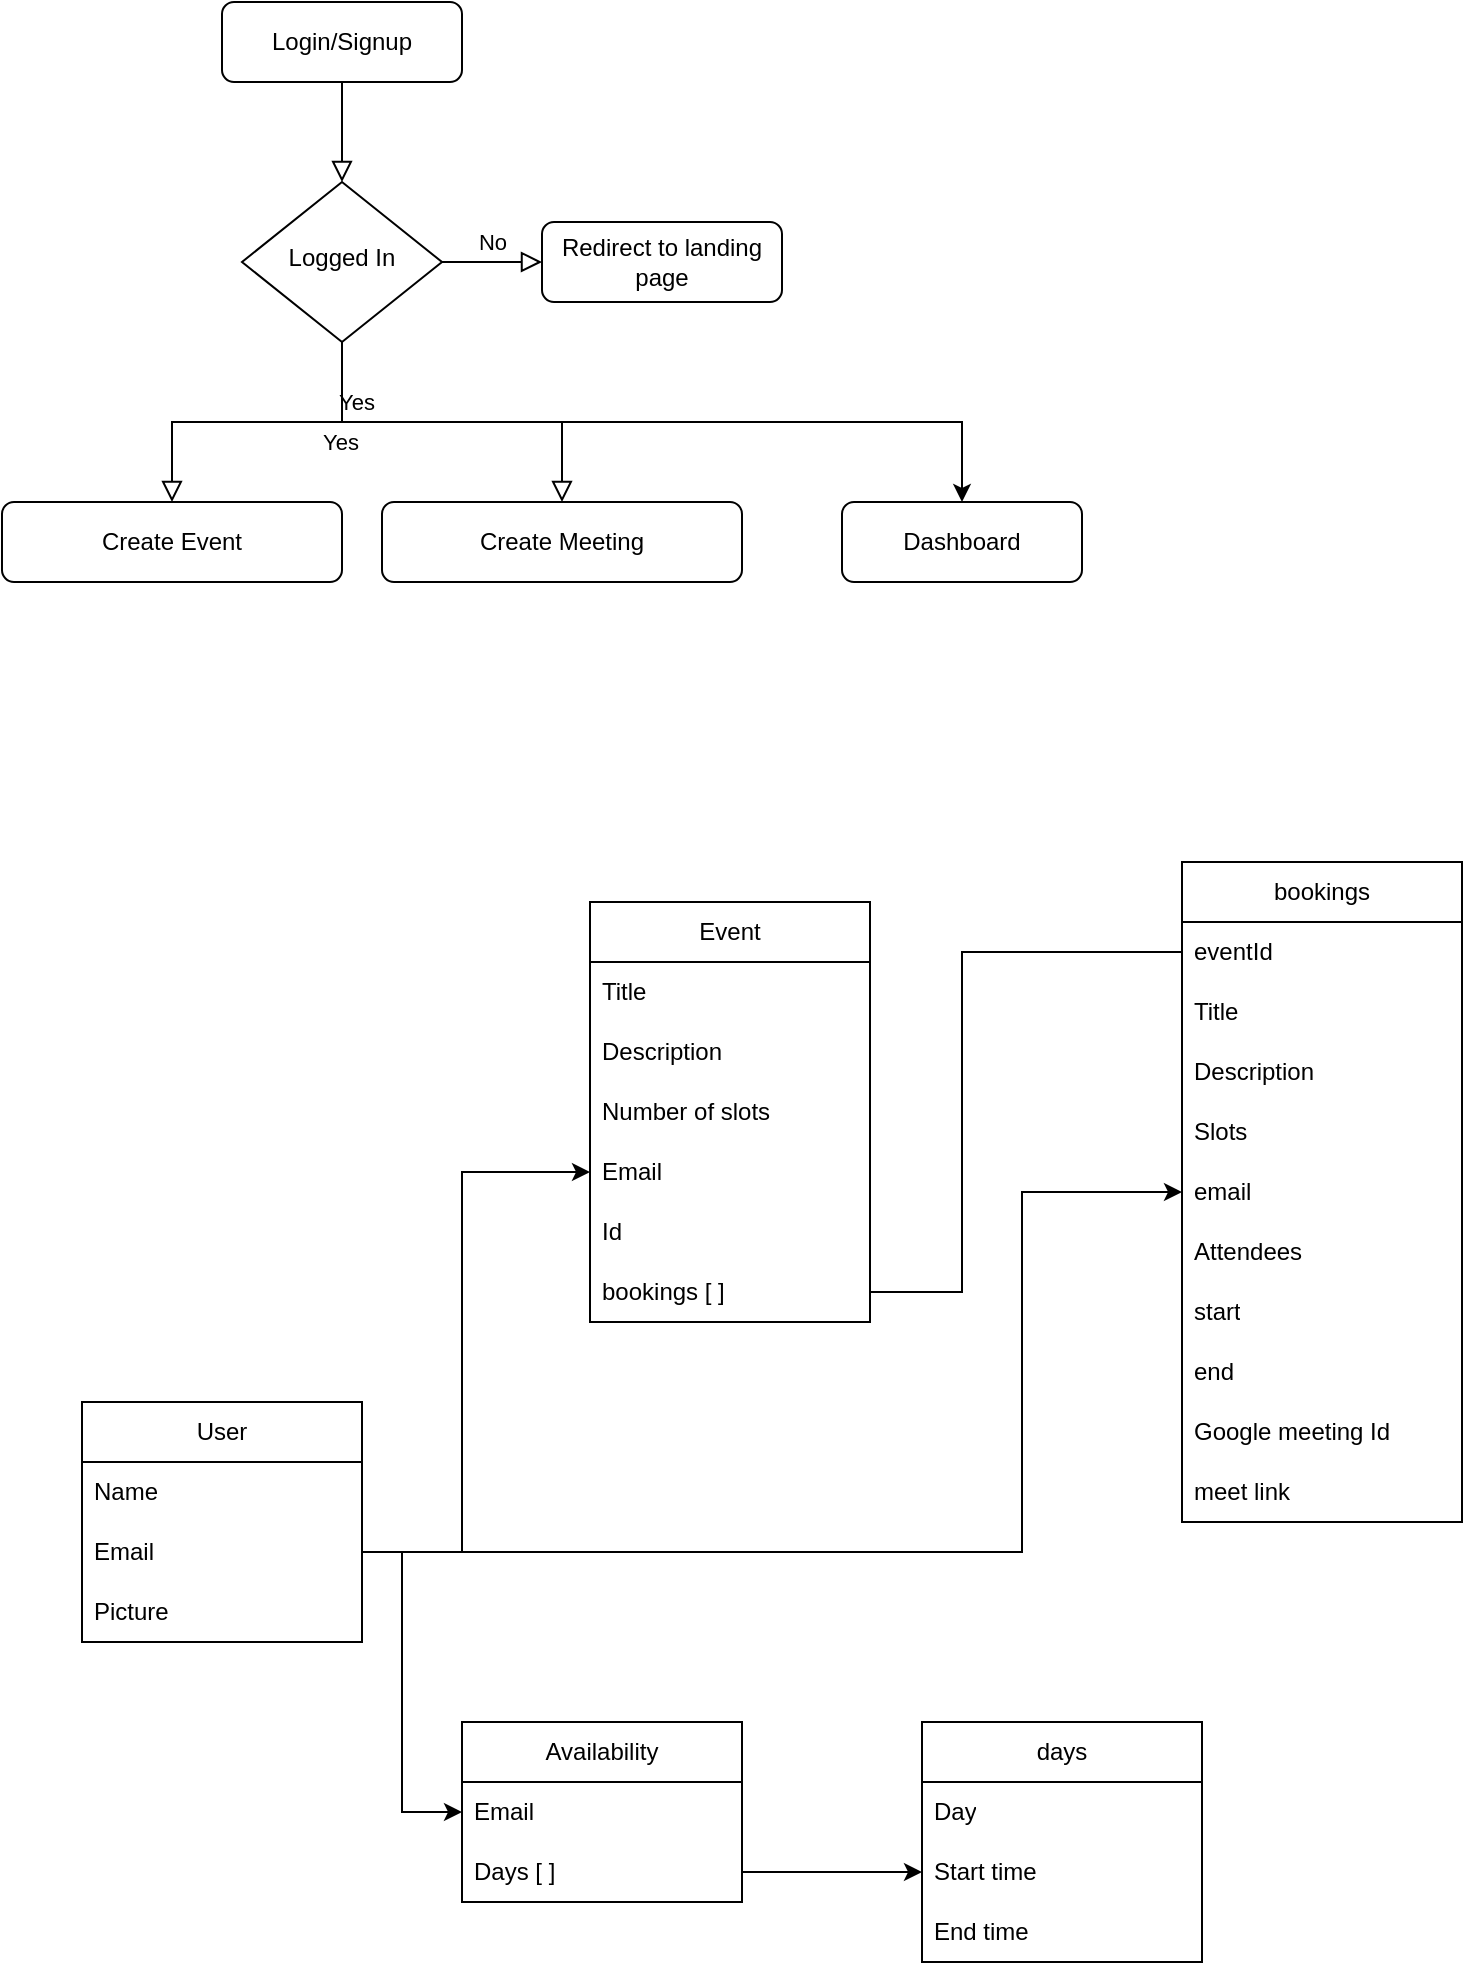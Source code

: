 <mxfile version="24.8.1">
  <diagram id="C5RBs43oDa-KdzZeNtuy" name="Page-1">
    <mxGraphModel dx="1042" dy="565" grid="1" gridSize="10" guides="1" tooltips="1" connect="1" arrows="1" fold="1" page="1" pageScale="1" pageWidth="827" pageHeight="1169" math="0" shadow="0">
      <root>
        <mxCell id="WIyWlLk6GJQsqaUBKTNV-0" />
        <mxCell id="WIyWlLk6GJQsqaUBKTNV-1" parent="WIyWlLk6GJQsqaUBKTNV-0" />
        <mxCell id="WIyWlLk6GJQsqaUBKTNV-2" value="" style="rounded=0;html=1;jettySize=auto;orthogonalLoop=1;fontSize=11;endArrow=block;endFill=0;endSize=8;strokeWidth=1;shadow=0;labelBackgroundColor=none;edgeStyle=orthogonalEdgeStyle;" parent="WIyWlLk6GJQsqaUBKTNV-1" source="WIyWlLk6GJQsqaUBKTNV-3" target="WIyWlLk6GJQsqaUBKTNV-6" edge="1">
          <mxGeometry relative="1" as="geometry" />
        </mxCell>
        <mxCell id="WIyWlLk6GJQsqaUBKTNV-3" value="Login/Signup" style="rounded=1;whiteSpace=wrap;html=1;fontSize=12;glass=0;strokeWidth=1;shadow=0;" parent="WIyWlLk6GJQsqaUBKTNV-1" vertex="1">
          <mxGeometry x="160" y="80" width="120" height="40" as="geometry" />
        </mxCell>
        <mxCell id="WIyWlLk6GJQsqaUBKTNV-4" value="Yes" style="rounded=0;html=1;jettySize=auto;orthogonalLoop=1;fontSize=11;endArrow=block;endFill=0;endSize=8;strokeWidth=1;shadow=0;labelBackgroundColor=none;edgeStyle=orthogonalEdgeStyle;entryX=0.5;entryY=0;entryDx=0;entryDy=0;" parent="WIyWlLk6GJQsqaUBKTNV-1" source="WIyWlLk6GJQsqaUBKTNV-6" target="WIyWlLk6GJQsqaUBKTNV-11" edge="1">
          <mxGeometry x="-0.506" y="10" relative="1" as="geometry">
            <mxPoint as="offset" />
            <mxPoint x="220" y="290" as="targetPoint" />
          </mxGeometry>
        </mxCell>
        <mxCell id="WIyWlLk6GJQsqaUBKTNV-5" value="No" style="edgeStyle=orthogonalEdgeStyle;rounded=0;html=1;jettySize=auto;orthogonalLoop=1;fontSize=11;endArrow=block;endFill=0;endSize=8;strokeWidth=1;shadow=0;labelBackgroundColor=none;" parent="WIyWlLk6GJQsqaUBKTNV-1" source="WIyWlLk6GJQsqaUBKTNV-6" target="WIyWlLk6GJQsqaUBKTNV-7" edge="1">
          <mxGeometry y="10" relative="1" as="geometry">
            <mxPoint as="offset" />
          </mxGeometry>
        </mxCell>
        <mxCell id="WIyWlLk6GJQsqaUBKTNV-6" value="Logged In" style="rhombus;whiteSpace=wrap;html=1;shadow=0;fontFamily=Helvetica;fontSize=12;align=center;strokeWidth=1;spacing=6;spacingTop=-4;" parent="WIyWlLk6GJQsqaUBKTNV-1" vertex="1">
          <mxGeometry x="170" y="170" width="100" height="80" as="geometry" />
        </mxCell>
        <mxCell id="WIyWlLk6GJQsqaUBKTNV-7" value="Redirect to landing page" style="rounded=1;whiteSpace=wrap;html=1;fontSize=12;glass=0;strokeWidth=1;shadow=0;" parent="WIyWlLk6GJQsqaUBKTNV-1" vertex="1">
          <mxGeometry x="320" y="190" width="120" height="40" as="geometry" />
        </mxCell>
        <mxCell id="WIyWlLk6GJQsqaUBKTNV-11" value="Create Event" style="rounded=1;whiteSpace=wrap;html=1;fontSize=12;glass=0;strokeWidth=1;shadow=0;" parent="WIyWlLk6GJQsqaUBKTNV-1" vertex="1">
          <mxGeometry x="50" y="330" width="170" height="40" as="geometry" />
        </mxCell>
        <mxCell id="oHpZg7ULEExQc-Yi7p77-1" value="Yes" style="rounded=0;html=1;jettySize=auto;orthogonalLoop=1;fontSize=11;endArrow=block;endFill=0;endSize=8;strokeWidth=1;shadow=0;labelBackgroundColor=none;edgeStyle=orthogonalEdgeStyle;exitX=0.5;exitY=1;exitDx=0;exitDy=0;entryX=0.5;entryY=0;entryDx=0;entryDy=0;" edge="1" parent="WIyWlLk6GJQsqaUBKTNV-1" source="WIyWlLk6GJQsqaUBKTNV-6" target="oHpZg7ULEExQc-Yi7p77-2">
          <mxGeometry x="-0.506" y="10" relative="1" as="geometry">
            <mxPoint as="offset" />
            <mxPoint x="230" y="290" as="sourcePoint" />
            <mxPoint x="220" y="320" as="targetPoint" />
          </mxGeometry>
        </mxCell>
        <mxCell id="oHpZg7ULEExQc-Yi7p77-2" value="Create Meeting" style="rounded=1;whiteSpace=wrap;html=1;" vertex="1" parent="WIyWlLk6GJQsqaUBKTNV-1">
          <mxGeometry x="240" y="330" width="180" height="40" as="geometry" />
        </mxCell>
        <mxCell id="oHpZg7ULEExQc-Yi7p77-3" value="" style="endArrow=classic;html=1;rounded=0;" edge="1" parent="WIyWlLk6GJQsqaUBKTNV-1" target="oHpZg7ULEExQc-Yi7p77-4">
          <mxGeometry width="50" height="50" relative="1" as="geometry">
            <mxPoint x="330" y="290" as="sourcePoint" />
            <mxPoint x="530" y="320" as="targetPoint" />
            <Array as="points">
              <mxPoint x="530" y="290" />
            </Array>
          </mxGeometry>
        </mxCell>
        <mxCell id="oHpZg7ULEExQc-Yi7p77-4" value="Dashboard" style="rounded=1;whiteSpace=wrap;html=1;" vertex="1" parent="WIyWlLk6GJQsqaUBKTNV-1">
          <mxGeometry x="470" y="330" width="120" height="40" as="geometry" />
        </mxCell>
        <mxCell id="oHpZg7ULEExQc-Yi7p77-5" value="User" style="swimlane;fontStyle=0;childLayout=stackLayout;horizontal=1;startSize=30;horizontalStack=0;resizeParent=1;resizeParentMax=0;resizeLast=0;collapsible=1;marginBottom=0;whiteSpace=wrap;html=1;" vertex="1" parent="WIyWlLk6GJQsqaUBKTNV-1">
          <mxGeometry x="90" y="780" width="140" height="120" as="geometry" />
        </mxCell>
        <mxCell id="oHpZg7ULEExQc-Yi7p77-6" value="Name" style="text;strokeColor=none;fillColor=none;align=left;verticalAlign=middle;spacingLeft=4;spacingRight=4;overflow=hidden;points=[[0,0.5],[1,0.5]];portConstraint=eastwest;rotatable=0;whiteSpace=wrap;html=1;" vertex="1" parent="oHpZg7ULEExQc-Yi7p77-5">
          <mxGeometry y="30" width="140" height="30" as="geometry" />
        </mxCell>
        <mxCell id="oHpZg7ULEExQc-Yi7p77-7" value="Email" style="text;strokeColor=none;fillColor=none;align=left;verticalAlign=middle;spacingLeft=4;spacingRight=4;overflow=hidden;points=[[0,0.5],[1,0.5]];portConstraint=eastwest;rotatable=0;whiteSpace=wrap;html=1;" vertex="1" parent="oHpZg7ULEExQc-Yi7p77-5">
          <mxGeometry y="60" width="140" height="30" as="geometry" />
        </mxCell>
        <mxCell id="oHpZg7ULEExQc-Yi7p77-8" value="Picture" style="text;strokeColor=none;fillColor=none;align=left;verticalAlign=middle;spacingLeft=4;spacingRight=4;overflow=hidden;points=[[0,0.5],[1,0.5]];portConstraint=eastwest;rotatable=0;whiteSpace=wrap;html=1;" vertex="1" parent="oHpZg7ULEExQc-Yi7p77-5">
          <mxGeometry y="90" width="140" height="30" as="geometry" />
        </mxCell>
        <mxCell id="oHpZg7ULEExQc-Yi7p77-9" value="Event" style="swimlane;fontStyle=0;childLayout=stackLayout;horizontal=1;startSize=30;horizontalStack=0;resizeParent=1;resizeParentMax=0;resizeLast=0;collapsible=1;marginBottom=0;whiteSpace=wrap;html=1;" vertex="1" parent="WIyWlLk6GJQsqaUBKTNV-1">
          <mxGeometry x="344" y="530" width="140" height="210" as="geometry" />
        </mxCell>
        <mxCell id="oHpZg7ULEExQc-Yi7p77-10" value="Title" style="text;strokeColor=none;fillColor=none;align=left;verticalAlign=middle;spacingLeft=4;spacingRight=4;overflow=hidden;points=[[0,0.5],[1,0.5]];portConstraint=eastwest;rotatable=0;whiteSpace=wrap;html=1;" vertex="1" parent="oHpZg7ULEExQc-Yi7p77-9">
          <mxGeometry y="30" width="140" height="30" as="geometry" />
        </mxCell>
        <mxCell id="oHpZg7ULEExQc-Yi7p77-11" value="Description" style="text;strokeColor=none;fillColor=none;align=left;verticalAlign=middle;spacingLeft=4;spacingRight=4;overflow=hidden;points=[[0,0.5],[1,0.5]];portConstraint=eastwest;rotatable=0;whiteSpace=wrap;html=1;" vertex="1" parent="oHpZg7ULEExQc-Yi7p77-9">
          <mxGeometry y="60" width="140" height="30" as="geometry" />
        </mxCell>
        <mxCell id="oHpZg7ULEExQc-Yi7p77-12" value="Number of slots" style="text;strokeColor=none;fillColor=none;align=left;verticalAlign=middle;spacingLeft=4;spacingRight=4;overflow=hidden;points=[[0,0.5],[1,0.5]];portConstraint=eastwest;rotatable=0;whiteSpace=wrap;html=1;" vertex="1" parent="oHpZg7ULEExQc-Yi7p77-9">
          <mxGeometry y="90" width="140" height="30" as="geometry" />
        </mxCell>
        <mxCell id="oHpZg7ULEExQc-Yi7p77-13" value="Email" style="text;strokeColor=none;fillColor=none;align=left;verticalAlign=middle;spacingLeft=4;spacingRight=4;overflow=hidden;points=[[0,0.5],[1,0.5]];portConstraint=eastwest;rotatable=0;whiteSpace=wrap;html=1;" vertex="1" parent="oHpZg7ULEExQc-Yi7p77-9">
          <mxGeometry y="120" width="140" height="30" as="geometry" />
        </mxCell>
        <mxCell id="oHpZg7ULEExQc-Yi7p77-14" value="Id" style="text;strokeColor=none;fillColor=none;align=left;verticalAlign=middle;spacingLeft=4;spacingRight=4;overflow=hidden;points=[[0,0.5],[1,0.5]];portConstraint=eastwest;rotatable=0;whiteSpace=wrap;html=1;" vertex="1" parent="oHpZg7ULEExQc-Yi7p77-9">
          <mxGeometry y="150" width="140" height="30" as="geometry" />
        </mxCell>
        <mxCell id="oHpZg7ULEExQc-Yi7p77-29" value="bookings [ ]" style="text;strokeColor=none;fillColor=none;align=left;verticalAlign=middle;spacingLeft=4;spacingRight=4;overflow=hidden;points=[[0,0.5],[1,0.5]];portConstraint=eastwest;rotatable=0;whiteSpace=wrap;html=1;" vertex="1" parent="oHpZg7ULEExQc-Yi7p77-9">
          <mxGeometry y="180" width="140" height="30" as="geometry" />
        </mxCell>
        <mxCell id="oHpZg7ULEExQc-Yi7p77-18" value="bookings" style="swimlane;fontStyle=0;childLayout=stackLayout;horizontal=1;startSize=30;horizontalStack=0;resizeParent=1;resizeParentMax=0;resizeLast=0;collapsible=1;marginBottom=0;whiteSpace=wrap;html=1;" vertex="1" parent="WIyWlLk6GJQsqaUBKTNV-1">
          <mxGeometry x="640" y="510" width="140" height="330" as="geometry" />
        </mxCell>
        <mxCell id="oHpZg7ULEExQc-Yi7p77-19" value="eventId" style="text;strokeColor=none;fillColor=none;align=left;verticalAlign=middle;spacingLeft=4;spacingRight=4;overflow=hidden;points=[[0,0.5],[1,0.5]];portConstraint=eastwest;rotatable=0;whiteSpace=wrap;html=1;" vertex="1" parent="oHpZg7ULEExQc-Yi7p77-18">
          <mxGeometry y="30" width="140" height="30" as="geometry" />
        </mxCell>
        <mxCell id="oHpZg7ULEExQc-Yi7p77-20" value="Title" style="text;strokeColor=none;fillColor=none;align=left;verticalAlign=middle;spacingLeft=4;spacingRight=4;overflow=hidden;points=[[0,0.5],[1,0.5]];portConstraint=eastwest;rotatable=0;whiteSpace=wrap;html=1;" vertex="1" parent="oHpZg7ULEExQc-Yi7p77-18">
          <mxGeometry y="60" width="140" height="30" as="geometry" />
        </mxCell>
        <mxCell id="oHpZg7ULEExQc-Yi7p77-21" value="Description" style="text;strokeColor=none;fillColor=none;align=left;verticalAlign=middle;spacingLeft=4;spacingRight=4;overflow=hidden;points=[[0,0.5],[1,0.5]];portConstraint=eastwest;rotatable=0;whiteSpace=wrap;html=1;" vertex="1" parent="oHpZg7ULEExQc-Yi7p77-18">
          <mxGeometry y="90" width="140" height="30" as="geometry" />
        </mxCell>
        <mxCell id="oHpZg7ULEExQc-Yi7p77-22" value="Slots" style="text;strokeColor=none;fillColor=none;align=left;verticalAlign=middle;spacingLeft=4;spacingRight=4;overflow=hidden;points=[[0,0.5],[1,0.5]];portConstraint=eastwest;rotatable=0;whiteSpace=wrap;html=1;" vertex="1" parent="oHpZg7ULEExQc-Yi7p77-18">
          <mxGeometry y="120" width="140" height="30" as="geometry" />
        </mxCell>
        <mxCell id="oHpZg7ULEExQc-Yi7p77-23" value="email" style="text;strokeColor=none;fillColor=none;align=left;verticalAlign=middle;spacingLeft=4;spacingRight=4;overflow=hidden;points=[[0,0.5],[1,0.5]];portConstraint=eastwest;rotatable=0;whiteSpace=wrap;html=1;" vertex="1" parent="oHpZg7ULEExQc-Yi7p77-18">
          <mxGeometry y="150" width="140" height="30" as="geometry" />
        </mxCell>
        <mxCell id="oHpZg7ULEExQc-Yi7p77-24" value="Attendees" style="text;strokeColor=none;fillColor=none;align=left;verticalAlign=middle;spacingLeft=4;spacingRight=4;overflow=hidden;points=[[0,0.5],[1,0.5]];portConstraint=eastwest;rotatable=0;whiteSpace=wrap;html=1;" vertex="1" parent="oHpZg7ULEExQc-Yi7p77-18">
          <mxGeometry y="180" width="140" height="30" as="geometry" />
        </mxCell>
        <mxCell id="oHpZg7ULEExQc-Yi7p77-25" value="start" style="text;strokeColor=none;fillColor=none;align=left;verticalAlign=middle;spacingLeft=4;spacingRight=4;overflow=hidden;points=[[0,0.5],[1,0.5]];portConstraint=eastwest;rotatable=0;whiteSpace=wrap;html=1;" vertex="1" parent="oHpZg7ULEExQc-Yi7p77-18">
          <mxGeometry y="210" width="140" height="30" as="geometry" />
        </mxCell>
        <mxCell id="oHpZg7ULEExQc-Yi7p77-26" value="end" style="text;strokeColor=none;fillColor=none;align=left;verticalAlign=middle;spacingLeft=4;spacingRight=4;overflow=hidden;points=[[0,0.5],[1,0.5]];portConstraint=eastwest;rotatable=0;whiteSpace=wrap;html=1;" vertex="1" parent="oHpZg7ULEExQc-Yi7p77-18">
          <mxGeometry y="240" width="140" height="30" as="geometry" />
        </mxCell>
        <mxCell id="oHpZg7ULEExQc-Yi7p77-27" value="Google meeting Id" style="text;strokeColor=none;fillColor=none;align=left;verticalAlign=middle;spacingLeft=4;spacingRight=4;overflow=hidden;points=[[0,0.5],[1,0.5]];portConstraint=eastwest;rotatable=0;whiteSpace=wrap;html=1;" vertex="1" parent="oHpZg7ULEExQc-Yi7p77-18">
          <mxGeometry y="270" width="140" height="30" as="geometry" />
        </mxCell>
        <mxCell id="oHpZg7ULEExQc-Yi7p77-28" value="meet link" style="text;strokeColor=none;fillColor=none;align=left;verticalAlign=middle;spacingLeft=4;spacingRight=4;overflow=hidden;points=[[0,0.5],[1,0.5]];portConstraint=eastwest;rotatable=0;whiteSpace=wrap;html=1;" vertex="1" parent="oHpZg7ULEExQc-Yi7p77-18">
          <mxGeometry y="300" width="140" height="30" as="geometry" />
        </mxCell>
        <mxCell id="oHpZg7ULEExQc-Yi7p77-30" value="Availability" style="swimlane;fontStyle=0;childLayout=stackLayout;horizontal=1;startSize=30;horizontalStack=0;resizeParent=1;resizeParentMax=0;resizeLast=0;collapsible=1;marginBottom=0;whiteSpace=wrap;html=1;" vertex="1" parent="WIyWlLk6GJQsqaUBKTNV-1">
          <mxGeometry x="280" y="940" width="140" height="90" as="geometry" />
        </mxCell>
        <mxCell id="oHpZg7ULEExQc-Yi7p77-31" value="Email" style="text;strokeColor=none;fillColor=none;align=left;verticalAlign=middle;spacingLeft=4;spacingRight=4;overflow=hidden;points=[[0,0.5],[1,0.5]];portConstraint=eastwest;rotatable=0;whiteSpace=wrap;html=1;" vertex="1" parent="oHpZg7ULEExQc-Yi7p77-30">
          <mxGeometry y="30" width="140" height="30" as="geometry" />
        </mxCell>
        <mxCell id="oHpZg7ULEExQc-Yi7p77-32" value="Days [ ]" style="text;strokeColor=none;fillColor=none;align=left;verticalAlign=middle;spacingLeft=4;spacingRight=4;overflow=hidden;points=[[0,0.5],[1,0.5]];portConstraint=eastwest;rotatable=0;whiteSpace=wrap;html=1;" vertex="1" parent="oHpZg7ULEExQc-Yi7p77-30">
          <mxGeometry y="60" width="140" height="30" as="geometry" />
        </mxCell>
        <mxCell id="oHpZg7ULEExQc-Yi7p77-34" value="days" style="swimlane;fontStyle=0;childLayout=stackLayout;horizontal=1;startSize=30;horizontalStack=0;resizeParent=1;resizeParentMax=0;resizeLast=0;collapsible=1;marginBottom=0;whiteSpace=wrap;html=1;" vertex="1" parent="WIyWlLk6GJQsqaUBKTNV-1">
          <mxGeometry x="510" y="940" width="140" height="120" as="geometry" />
        </mxCell>
        <mxCell id="oHpZg7ULEExQc-Yi7p77-35" value="Day" style="text;strokeColor=none;fillColor=none;align=left;verticalAlign=middle;spacingLeft=4;spacingRight=4;overflow=hidden;points=[[0,0.5],[1,0.5]];portConstraint=eastwest;rotatable=0;whiteSpace=wrap;html=1;" vertex="1" parent="oHpZg7ULEExQc-Yi7p77-34">
          <mxGeometry y="30" width="140" height="30" as="geometry" />
        </mxCell>
        <mxCell id="oHpZg7ULEExQc-Yi7p77-36" value="Start time" style="text;strokeColor=none;fillColor=none;align=left;verticalAlign=middle;spacingLeft=4;spacingRight=4;overflow=hidden;points=[[0,0.5],[1,0.5]];portConstraint=eastwest;rotatable=0;whiteSpace=wrap;html=1;" vertex="1" parent="oHpZg7ULEExQc-Yi7p77-34">
          <mxGeometry y="60" width="140" height="30" as="geometry" />
        </mxCell>
        <mxCell id="oHpZg7ULEExQc-Yi7p77-37" value="End time" style="text;strokeColor=none;fillColor=none;align=left;verticalAlign=middle;spacingLeft=4;spacingRight=4;overflow=hidden;points=[[0,0.5],[1,0.5]];portConstraint=eastwest;rotatable=0;whiteSpace=wrap;html=1;" vertex="1" parent="oHpZg7ULEExQc-Yi7p77-34">
          <mxGeometry y="90" width="140" height="30" as="geometry" />
        </mxCell>
        <mxCell id="oHpZg7ULEExQc-Yi7p77-38" value="" style="endArrow=classic;html=1;rounded=0;exitX=1;exitY=0.5;exitDx=0;exitDy=0;entryX=0;entryY=0.5;entryDx=0;entryDy=0;" edge="1" parent="WIyWlLk6GJQsqaUBKTNV-1" source="oHpZg7ULEExQc-Yi7p77-7" target="oHpZg7ULEExQc-Yi7p77-13">
          <mxGeometry width="50" height="50" relative="1" as="geometry">
            <mxPoint x="390" y="710" as="sourcePoint" />
            <mxPoint x="440" y="660" as="targetPoint" />
            <Array as="points">
              <mxPoint x="280" y="855" />
              <mxPoint x="280" y="665" />
            </Array>
          </mxGeometry>
        </mxCell>
        <mxCell id="oHpZg7ULEExQc-Yi7p77-39" value="" style="endArrow=classic;html=1;rounded=0;exitX=1;exitY=0.5;exitDx=0;exitDy=0;entryX=0;entryY=0.5;entryDx=0;entryDy=0;" edge="1" parent="WIyWlLk6GJQsqaUBKTNV-1" source="oHpZg7ULEExQc-Yi7p77-7" target="oHpZg7ULEExQc-Yi7p77-23">
          <mxGeometry width="50" height="50" relative="1" as="geometry">
            <mxPoint x="280" y="860" as="sourcePoint" />
            <mxPoint x="440" y="660" as="targetPoint" />
            <Array as="points">
              <mxPoint x="560" y="855" />
              <mxPoint x="560" y="675" />
            </Array>
          </mxGeometry>
        </mxCell>
        <mxCell id="oHpZg7ULEExQc-Yi7p77-40" value="" style="endArrow=classic;html=1;rounded=0;exitX=1;exitY=0.5;exitDx=0;exitDy=0;entryX=0;entryY=0.5;entryDx=0;entryDy=0;" edge="1" parent="WIyWlLk6GJQsqaUBKTNV-1" source="oHpZg7ULEExQc-Yi7p77-7" target="oHpZg7ULEExQc-Yi7p77-31">
          <mxGeometry width="50" height="50" relative="1" as="geometry">
            <mxPoint x="390" y="910" as="sourcePoint" />
            <mxPoint x="440" y="860" as="targetPoint" />
            <Array as="points">
              <mxPoint x="250" y="855" />
              <mxPoint x="250" y="985" />
            </Array>
          </mxGeometry>
        </mxCell>
        <mxCell id="oHpZg7ULEExQc-Yi7p77-41" value="" style="endArrow=classic;html=1;rounded=0;exitX=1;exitY=0.5;exitDx=0;exitDy=0;entryX=0;entryY=0.5;entryDx=0;entryDy=0;" edge="1" parent="WIyWlLk6GJQsqaUBKTNV-1" source="oHpZg7ULEExQc-Yi7p77-32" target="oHpZg7ULEExQc-Yi7p77-36">
          <mxGeometry width="50" height="50" relative="1" as="geometry">
            <mxPoint x="390" y="910" as="sourcePoint" />
            <mxPoint x="500" y="1010" as="targetPoint" />
            <Array as="points" />
          </mxGeometry>
        </mxCell>
        <mxCell id="oHpZg7ULEExQc-Yi7p77-42" value="" style="endArrow=none;html=1;rounded=0;exitX=1;exitY=0.5;exitDx=0;exitDy=0;entryX=0;entryY=0.5;entryDx=0;entryDy=0;" edge="1" parent="WIyWlLk6GJQsqaUBKTNV-1" source="oHpZg7ULEExQc-Yi7p77-29" target="oHpZg7ULEExQc-Yi7p77-19">
          <mxGeometry width="50" height="50" relative="1" as="geometry">
            <mxPoint x="390" y="710" as="sourcePoint" />
            <mxPoint x="440" y="660" as="targetPoint" />
            <Array as="points">
              <mxPoint x="530" y="725" />
              <mxPoint x="530" y="555" />
            </Array>
          </mxGeometry>
        </mxCell>
      </root>
    </mxGraphModel>
  </diagram>
</mxfile>

